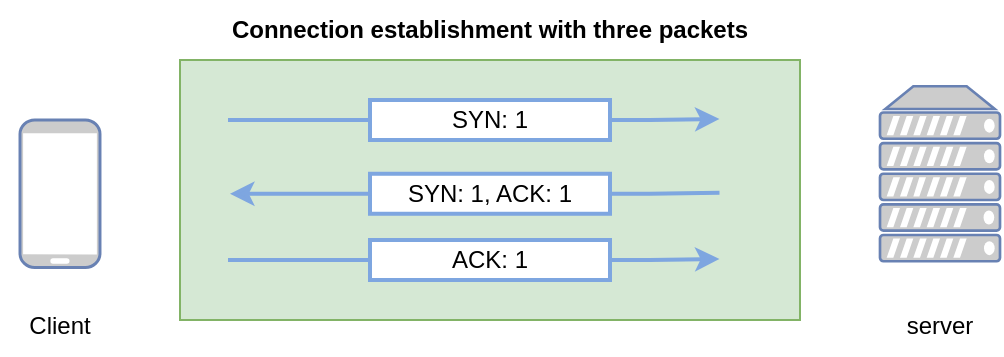 <mxfile version="15.5.2" type="github">
  <diagram id="wL8n7yCZ6T97UeFFoL8u" name="Page-1">
    <mxGraphModel dx="1209" dy="595" grid="1" gridSize="10" guides="1" tooltips="1" connect="1" arrows="1" fold="1" page="1" pageScale="1" pageWidth="827" pageHeight="1169" math="0" shadow="0">
      <root>
        <mxCell id="0" />
        <mxCell id="1" parent="0" />
        <mxCell id="oIxt3jIqIYGT_JcQhHJX-20" value="Connection establishment with three packets" style="text;html=1;strokeColor=none;fillColor=none;align=center;verticalAlign=middle;whiteSpace=wrap;rounded=0;fontStyle=1" vertex="1" parent="1">
          <mxGeometry x="240" y="360" width="310" height="30" as="geometry" />
        </mxCell>
        <mxCell id="QIWU0Ks1MfzyJJg9i_o5-3" value="" style="fontColor=#0066CC;verticalAlign=top;verticalLabelPosition=bottom;labelPosition=center;align=center;html=1;outlineConnect=0;fillColor=#CCCCCC;strokeColor=#6881B3;gradientColor=none;gradientDirection=north;strokeWidth=2;shape=mxgraph.networks.server;" parent="1" vertex="1">
          <mxGeometry x="590" y="403.13" width="60" height="87.5" as="geometry" />
        </mxCell>
        <mxCell id="QIWU0Ks1MfzyJJg9i_o5-4" value="" style="fontColor=#0066CC;verticalAlign=top;verticalLabelPosition=bottom;labelPosition=center;align=center;html=1;outlineConnect=0;fillColor=#CCCCCC;strokeColor=#6881B3;gradientColor=none;gradientDirection=north;strokeWidth=2;shape=mxgraph.networks.mobile;" parent="1" vertex="1">
          <mxGeometry x="160" y="420" width="40" height="73.75" as="geometry" />
        </mxCell>
        <mxCell id="QIWU0Ks1MfzyJJg9i_o5-5" value="Client" style="text;html=1;strokeColor=none;fillColor=none;align=center;verticalAlign=middle;whiteSpace=wrap;rounded=0;" parent="1" vertex="1">
          <mxGeometry x="150" y="507.5" width="60" height="30" as="geometry" />
        </mxCell>
        <mxCell id="QIWU0Ks1MfzyJJg9i_o5-6" value="server" style="text;html=1;strokeColor=none;fillColor=none;align=center;verticalAlign=middle;whiteSpace=wrap;rounded=0;" parent="1" vertex="1">
          <mxGeometry x="590" y="507.5" width="60" height="30" as="geometry" />
        </mxCell>
        <mxCell id="QIWU0Ks1MfzyJJg9i_o5-9" value="" style="rounded=0;whiteSpace=wrap;html=1;strokeColor=#82b366;strokeWidth=1;fillColor=#d5e8d4;" parent="1" vertex="1">
          <mxGeometry x="240" y="390" width="310" height="130" as="geometry" />
        </mxCell>
        <mxCell id="QIWU0Ks1MfzyJJg9i_o5-18" value="SYN: 1" style="rounded=0;whiteSpace=wrap;html=1;strokeColor=#7EA6E0;strokeWidth=2;" parent="1" vertex="1">
          <mxGeometry x="335" y="410" width="120" height="20" as="geometry" />
        </mxCell>
        <mxCell id="QIWU0Ks1MfzyJJg9i_o5-21" value="" style="endArrow=classic;html=1;rounded=0;edgeStyle=orthogonalEdgeStyle;strokeColor=#7EA6E0;strokeWidth=2;" parent="1" edge="1">
          <mxGeometry x="150" y="359" as="geometry">
            <mxPoint x="454.75" y="420" as="sourcePoint" />
            <mxPoint x="509.75" y="419.5" as="targetPoint" />
            <Array as="points">
              <mxPoint x="474.75" y="420" />
              <mxPoint x="474.75" y="420" />
            </Array>
          </mxGeometry>
        </mxCell>
        <mxCell id="QIWU0Ks1MfzyJJg9i_o5-32" value="" style="line;strokeWidth=2;html=1;labelBorderColor=#3399FF;strokeColor=#7EA6E0;" parent="1" vertex="1">
          <mxGeometry x="264" y="415" width="70" height="10" as="geometry" />
        </mxCell>
        <mxCell id="QIWU0Ks1MfzyJJg9i_o5-33" value="SYN: 1, ACK: 1" style="rounded=0;whiteSpace=wrap;html=1;strokeColor=#7EA6E0;strokeWidth=2;" parent="1" vertex="1">
          <mxGeometry x="335" y="446.88" width="120" height="20" as="geometry" />
        </mxCell>
        <mxCell id="QIWU0Ks1MfzyJJg9i_o5-34" value="" style="endArrow=none;html=1;rounded=0;edgeStyle=orthogonalEdgeStyle;strokeColor=#7EA6E0;strokeWidth=2;endFill=0;" parent="1" edge="1">
          <mxGeometry x="150" y="359" as="geometry">
            <mxPoint x="454.75" y="456.88" as="sourcePoint" />
            <mxPoint x="509.75" y="456.38" as="targetPoint" />
            <Array as="points">
              <mxPoint x="474.75" y="456.88" />
              <mxPoint x="474.75" y="456.88" />
            </Array>
          </mxGeometry>
        </mxCell>
        <mxCell id="QIWU0Ks1MfzyJJg9i_o5-40" value="" style="endArrow=none;html=1;rounded=0;edgeStyle=orthogonalEdgeStyle;strokeColor=#7EA6E0;strokeWidth=2;startArrow=classic;startFill=1;endFill=0;entryX=0;entryY=0.25;entryDx=0;entryDy=0;" parent="1" target="QIWU0Ks1MfzyJJg9i_o5-33" edge="1">
          <mxGeometry x="150" y="359" as="geometry">
            <mxPoint x="265" y="456.88" as="sourcePoint" />
            <mxPoint x="320" y="456.38" as="targetPoint" />
            <Array as="points">
              <mxPoint x="335" y="457" />
            </Array>
          </mxGeometry>
        </mxCell>
        <mxCell id="QIWU0Ks1MfzyJJg9i_o5-42" value="ACK: 1" style="rounded=0;whiteSpace=wrap;html=1;strokeColor=#7EA6E0;strokeWidth=2;" parent="1" vertex="1">
          <mxGeometry x="335" y="480" width="120" height="20" as="geometry" />
        </mxCell>
        <mxCell id="QIWU0Ks1MfzyJJg9i_o5-43" value="" style="endArrow=classic;html=1;rounded=0;edgeStyle=orthogonalEdgeStyle;strokeColor=#7EA6E0;strokeWidth=2;" parent="1" edge="1">
          <mxGeometry x="150" y="359" as="geometry">
            <mxPoint x="454.75" y="490" as="sourcePoint" />
            <mxPoint x="509.75" y="489.5" as="targetPoint" />
            <Array as="points">
              <mxPoint x="474.75" y="490" />
              <mxPoint x="474.75" y="490" />
            </Array>
          </mxGeometry>
        </mxCell>
        <mxCell id="QIWU0Ks1MfzyJJg9i_o5-44" value="" style="line;strokeWidth=2;html=1;labelBorderColor=#3399FF;strokeColor=#7EA6E0;" parent="1" vertex="1">
          <mxGeometry x="264" y="485" width="70" height="10" as="geometry" />
        </mxCell>
      </root>
    </mxGraphModel>
  </diagram>
</mxfile>
